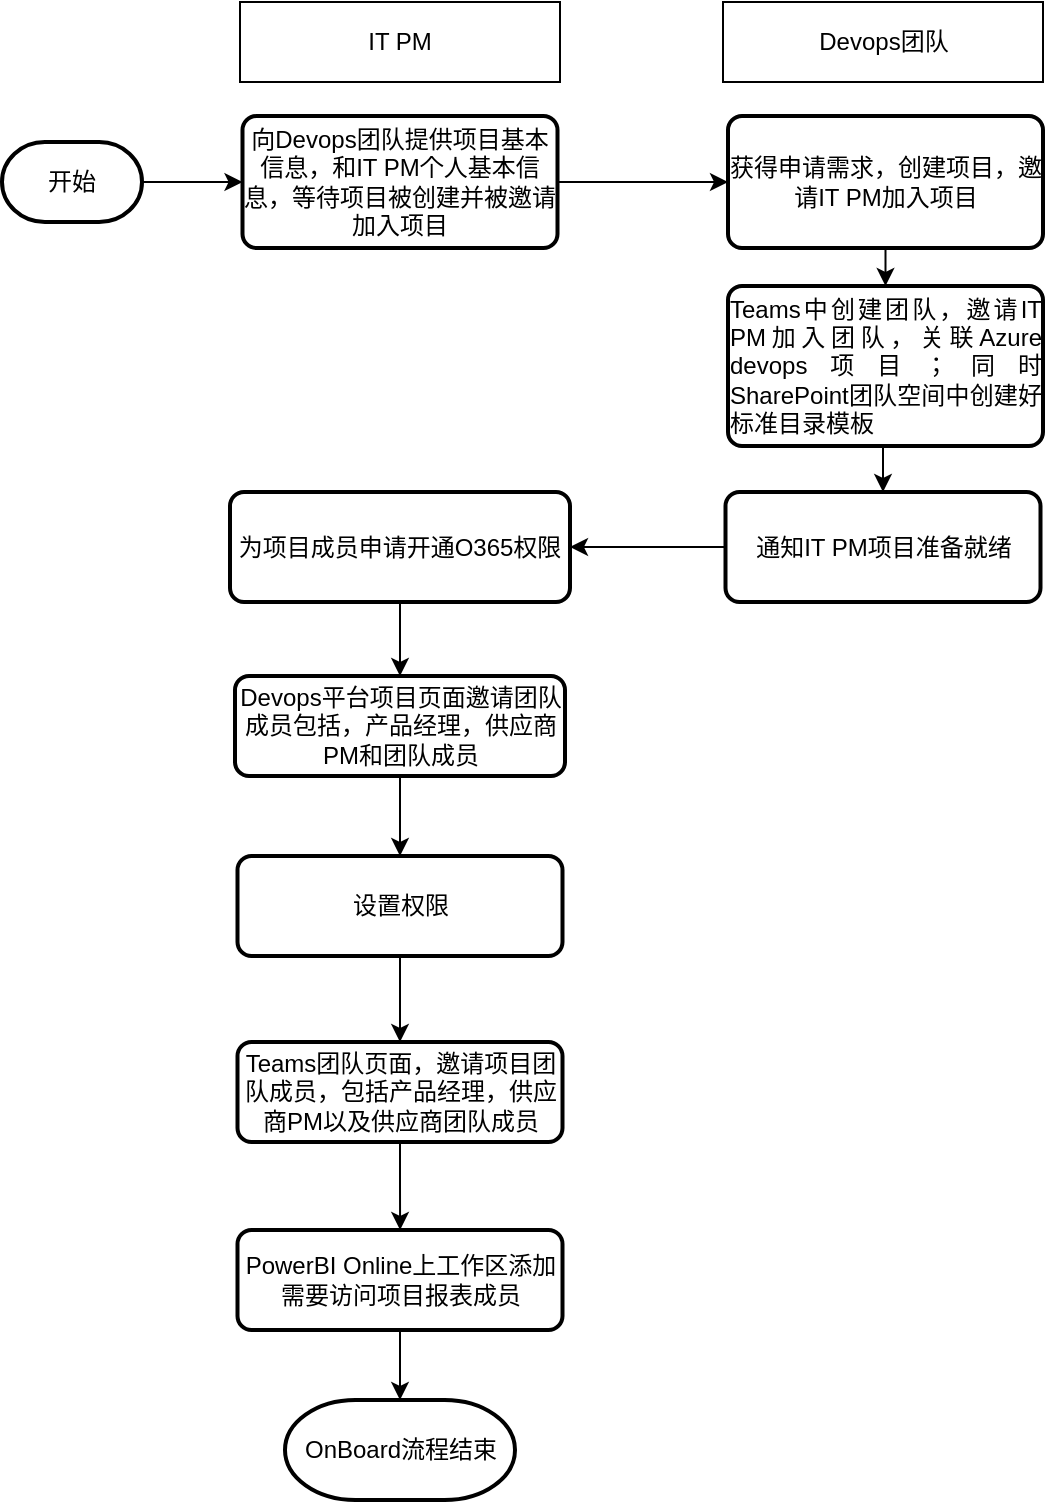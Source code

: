 <mxfile version="15.3.1" type="github">
  <diagram id="bvC-iWiw-zPFArvYQ_TB" name="Page-1">
    <mxGraphModel dx="1704" dy="1172" grid="0" gridSize="10" guides="1" tooltips="1" connect="1" arrows="1" fold="1" page="0" pageScale="1" pageWidth="827" pageHeight="1169" math="0" shadow="0">
      <root>
        <mxCell id="0" />
        <mxCell id="1" parent="0" />
        <mxCell id="5iqYb25xgS31BvV8d8LG-1" style="edgeStyle=orthogonalEdgeStyle;rounded=0;orthogonalLoop=1;jettySize=auto;html=1;exitX=1;exitY=0.5;exitDx=0;exitDy=0;exitPerimeter=0;" parent="1" source="5iqYb25xgS31BvV8d8LG-2" target="5iqYb25xgS31BvV8d8LG-17" edge="1">
          <mxGeometry relative="1" as="geometry" />
        </mxCell>
        <mxCell id="5iqYb25xgS31BvV8d8LG-2" value="开始" style="strokeWidth=2;html=1;shape=mxgraph.flowchart.terminator;whiteSpace=wrap;" parent="1" vertex="1">
          <mxGeometry x="161" y="-10" width="70" height="40" as="geometry" />
        </mxCell>
        <mxCell id="5iqYb25xgS31BvV8d8LG-33" style="edgeStyle=orthogonalEdgeStyle;rounded=0;orthogonalLoop=1;jettySize=auto;html=1;exitX=0.5;exitY=1;exitDx=0;exitDy=0;entryX=0.5;entryY=0;entryDx=0;entryDy=0;" parent="1" source="5iqYb25xgS31BvV8d8LG-4" target="5iqYb25xgS31BvV8d8LG-31" edge="1">
          <mxGeometry relative="1" as="geometry" />
        </mxCell>
        <mxCell id="5iqYb25xgS31BvV8d8LG-4" value="设置权限" style="rounded=1;whiteSpace=wrap;html=1;absoluteArcSize=1;arcSize=14;strokeWidth=2;" parent="1" vertex="1">
          <mxGeometry x="278.75" y="347" width="162.5" height="50" as="geometry" />
        </mxCell>
        <mxCell id="5iqYb25xgS31BvV8d8LG-7" value="IT PM" style="rounded=0;whiteSpace=wrap;html=1;" parent="1" vertex="1">
          <mxGeometry x="280" y="-80" width="160" height="40" as="geometry" />
        </mxCell>
        <mxCell id="5iqYb25xgS31BvV8d8LG-8" value="Devops团队" style="rounded=0;whiteSpace=wrap;html=1;" parent="1" vertex="1">
          <mxGeometry x="521.5" y="-80" width="160" height="40" as="geometry" />
        </mxCell>
        <mxCell id="5iqYb25xgS31BvV8d8LG-30" style="edgeStyle=orthogonalEdgeStyle;rounded=0;orthogonalLoop=1;jettySize=auto;html=1;exitX=0.5;exitY=1;exitDx=0;exitDy=0;entryX=0.5;entryY=0;entryDx=0;entryDy=0;" parent="1" source="5iqYb25xgS31BvV8d8LG-10" target="5iqYb25xgS31BvV8d8LG-4" edge="1">
          <mxGeometry relative="1" as="geometry" />
        </mxCell>
        <mxCell id="5iqYb25xgS31BvV8d8LG-10" value="Devops平台项目页面邀请团队成员包括，产品经理，供应商PM和团队成员" style="rounded=1;whiteSpace=wrap;html=1;absoluteArcSize=1;arcSize=14;strokeWidth=2;" parent="1" vertex="1">
          <mxGeometry x="277.5" y="257" width="165" height="50" as="geometry" />
        </mxCell>
        <mxCell id="5iqYb25xgS31BvV8d8LG-29" style="edgeStyle=orthogonalEdgeStyle;rounded=0;orthogonalLoop=1;jettySize=auto;html=1;exitX=0.5;exitY=1;exitDx=0;exitDy=0;entryX=0.5;entryY=0;entryDx=0;entryDy=0;" parent="1" source="5iqYb25xgS31BvV8d8LG-13" target="5iqYb25xgS31BvV8d8LG-10" edge="1">
          <mxGeometry relative="1" as="geometry" />
        </mxCell>
        <mxCell id="5iqYb25xgS31BvV8d8LG-13" value="&lt;div style=&quot;text-align: justify&quot;&gt;&lt;span&gt;为项目成员申请开通O365权限&lt;/span&gt;&lt;/div&gt;" style="rounded=1;whiteSpace=wrap;html=1;absoluteArcSize=1;arcSize=14;strokeWidth=2;" parent="1" vertex="1">
          <mxGeometry x="275" y="165" width="170" height="55" as="geometry" />
        </mxCell>
        <mxCell id="5iqYb25xgS31BvV8d8LG-19" style="edgeStyle=orthogonalEdgeStyle;rounded=0;orthogonalLoop=1;jettySize=auto;html=1;exitX=1;exitY=0.5;exitDx=0;exitDy=0;entryX=0;entryY=0.5;entryDx=0;entryDy=0;" parent="1" source="5iqYb25xgS31BvV8d8LG-17" target="5iqYb25xgS31BvV8d8LG-18" edge="1">
          <mxGeometry relative="1" as="geometry" />
        </mxCell>
        <mxCell id="5iqYb25xgS31BvV8d8LG-17" value="向Devops团队提供项目基本信息，和IT PM个人基本信息，等待项目被创建并被邀请加入项目" style="rounded=1;whiteSpace=wrap;html=1;absoluteArcSize=1;arcSize=14;strokeWidth=2;" parent="1" vertex="1">
          <mxGeometry x="281.25" y="-23" width="157.5" height="66" as="geometry" />
        </mxCell>
        <mxCell id="5iqYb25xgS31BvV8d8LG-23" style="edgeStyle=orthogonalEdgeStyle;rounded=0;orthogonalLoop=1;jettySize=auto;html=1;exitX=0.5;exitY=1;exitDx=0;exitDy=0;entryX=0.5;entryY=0;entryDx=0;entryDy=0;" parent="1" source="5iqYb25xgS31BvV8d8LG-18" target="5iqYb25xgS31BvV8d8LG-20" edge="1">
          <mxGeometry relative="1" as="geometry" />
        </mxCell>
        <mxCell id="5iqYb25xgS31BvV8d8LG-18" value="获得申请需求，创建项目，邀请IT PM加入项目" style="rounded=1;whiteSpace=wrap;html=1;absoluteArcSize=1;arcSize=14;strokeWidth=2;" parent="1" vertex="1">
          <mxGeometry x="524" y="-23" width="157.5" height="66" as="geometry" />
        </mxCell>
        <mxCell id="5iqYb25xgS31BvV8d8LG-24" style="edgeStyle=orthogonalEdgeStyle;rounded=0;orthogonalLoop=1;jettySize=auto;html=1;exitX=0.5;exitY=1;exitDx=0;exitDy=0;entryX=0.5;entryY=0;entryDx=0;entryDy=0;" parent="1" source="5iqYb25xgS31BvV8d8LG-20" target="5iqYb25xgS31BvV8d8LG-21" edge="1">
          <mxGeometry relative="1" as="geometry" />
        </mxCell>
        <mxCell id="5iqYb25xgS31BvV8d8LG-20" value="&lt;div style=&quot;text-align: justify&quot;&gt;&lt;span&gt;Teams中创建团队，邀请IT PM加入团队，关联Azure devops项目；同时SharePoint团队空间中创建好标准目录模板&lt;/span&gt;&lt;/div&gt;" style="rounded=1;whiteSpace=wrap;html=1;absoluteArcSize=1;arcSize=14;strokeWidth=2;" parent="1" vertex="1">
          <mxGeometry x="524" y="62" width="157.5" height="80" as="geometry" />
        </mxCell>
        <mxCell id="5iqYb25xgS31BvV8d8LG-27" style="edgeStyle=orthogonalEdgeStyle;rounded=0;orthogonalLoop=1;jettySize=auto;html=1;exitX=0;exitY=0.5;exitDx=0;exitDy=0;entryX=1;entryY=0.5;entryDx=0;entryDy=0;" parent="1" source="5iqYb25xgS31BvV8d8LG-21" target="5iqYb25xgS31BvV8d8LG-13" edge="1">
          <mxGeometry relative="1" as="geometry" />
        </mxCell>
        <mxCell id="5iqYb25xgS31BvV8d8LG-21" value="&lt;div style=&quot;text-align: justify&quot;&gt;通知IT PM项目准备就绪&lt;/div&gt;" style="rounded=1;whiteSpace=wrap;html=1;absoluteArcSize=1;arcSize=14;strokeWidth=2;" parent="1" vertex="1">
          <mxGeometry x="522.75" y="165" width="157.5" height="55" as="geometry" />
        </mxCell>
        <mxCell id="8aANGjwet812fRTO3gHP-2" style="edgeStyle=orthogonalEdgeStyle;rounded=0;orthogonalLoop=1;jettySize=auto;html=1;exitX=0.5;exitY=1;exitDx=0;exitDy=0;" edge="1" parent="1" source="5iqYb25xgS31BvV8d8LG-31" target="8aANGjwet812fRTO3gHP-1">
          <mxGeometry relative="1" as="geometry" />
        </mxCell>
        <mxCell id="5iqYb25xgS31BvV8d8LG-31" value="Teams团队页面，邀请项目团队成员，包括产品经理，供应商PM以及供应商团队成员" style="rounded=1;whiteSpace=wrap;html=1;absoluteArcSize=1;arcSize=14;strokeWidth=2;" parent="1" vertex="1">
          <mxGeometry x="278.75" y="440" width="162.5" height="50" as="geometry" />
        </mxCell>
        <mxCell id="5iqYb25xgS31BvV8d8LG-34" value="OnBoard流程结束" style="strokeWidth=2;html=1;shape=mxgraph.flowchart.terminator;whiteSpace=wrap;" parent="1" vertex="1">
          <mxGeometry x="302.5" y="619" width="115" height="50" as="geometry" />
        </mxCell>
        <mxCell id="8aANGjwet812fRTO3gHP-3" style="edgeStyle=orthogonalEdgeStyle;rounded=0;orthogonalLoop=1;jettySize=auto;html=1;exitX=0.5;exitY=1;exitDx=0;exitDy=0;" edge="1" parent="1" source="8aANGjwet812fRTO3gHP-1" target="5iqYb25xgS31BvV8d8LG-34">
          <mxGeometry relative="1" as="geometry" />
        </mxCell>
        <mxCell id="8aANGjwet812fRTO3gHP-1" value="PowerBI Online上工作区添加需要访问项目报表成员" style="rounded=1;whiteSpace=wrap;html=1;absoluteArcSize=1;arcSize=14;strokeWidth=2;" vertex="1" parent="1">
          <mxGeometry x="278.75" y="534" width="162.5" height="50" as="geometry" />
        </mxCell>
      </root>
    </mxGraphModel>
  </diagram>
</mxfile>
